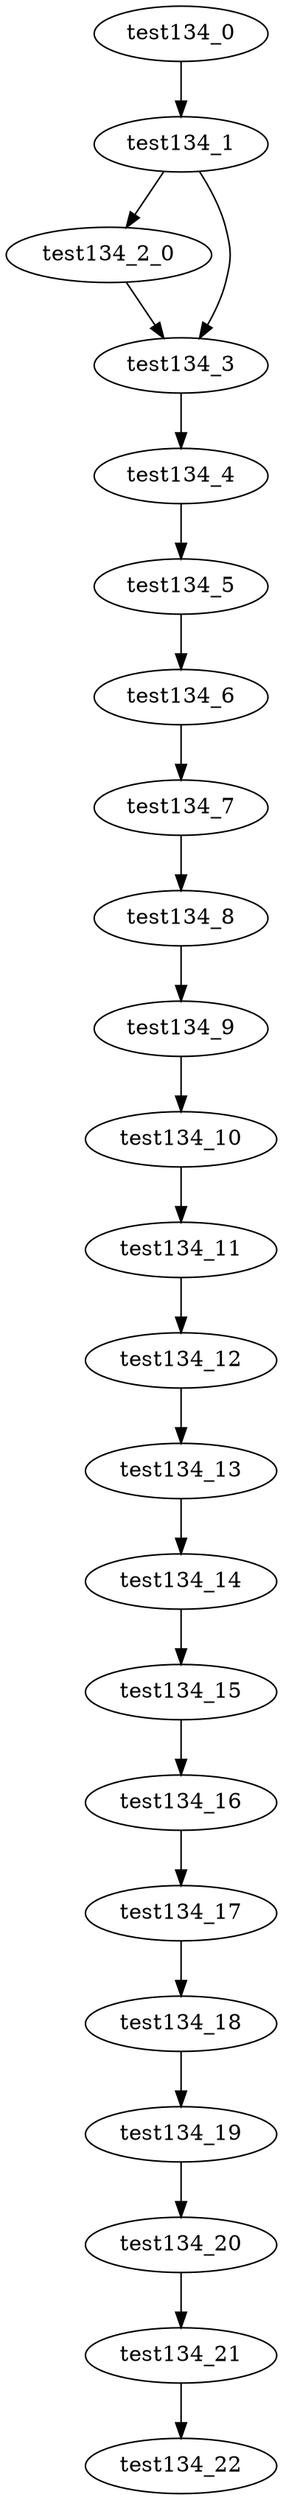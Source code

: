 digraph G {
test134_0->test134_1;
test134_1->test134_2_0;
test134_1->test134_3;
test134_2_0->test134_3;
test134_3->test134_4;
test134_4->test134_5;
test134_5->test134_6;
test134_6->test134_7;
test134_7->test134_8;
test134_8->test134_9;
test134_9->test134_10;
test134_10->test134_11;
test134_11->test134_12;
test134_12->test134_13;
test134_13->test134_14;
test134_14->test134_15;
test134_15->test134_16;
test134_16->test134_17;
test134_17->test134_18;
test134_18->test134_19;
test134_19->test134_20;
test134_20->test134_21;
test134_21->test134_22;

}
